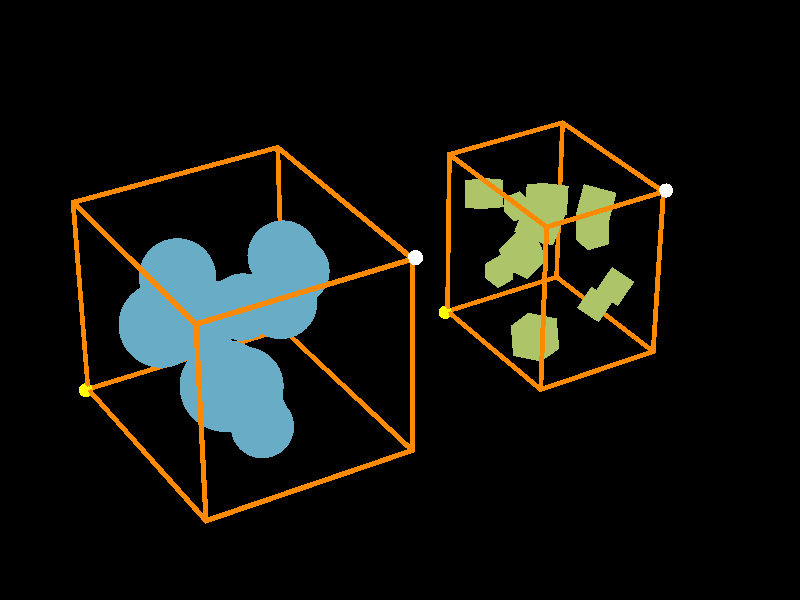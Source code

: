 //	Persistence of Vision Raytracer Version 3.5 Scene Description File
//	File: bounding.pov
//	Author: Fabien Mosen
//	Description:
// This file demonstrates the "min_extent" and "max_extent" functions.
//
// -w320 -h240
// -w800 -h600 +a0.3
//
//*******************************************

#include "colors.inc"

camera {location <100,70,-60> direction z*4 look_at <0,0,0>}
light_source {<400,500,-300> White*2}

#declare r1=seed(0);

//defining and placing the objects groups
#declare Group1 =
blob {
  threshold .6
  #declare I=0;
  #while (I < 1)
    sphere {<-5+rand(r1)*10,-5+rand(r1)*10,-5+rand(r1)*10>,2+rand(r1)*1,5}
    #declare I=I+.1;
  #end
  pigment {SteelBlue}
  finish {phong .7}
  translate z*-10
}

#declare Group2 =
union {
  #declare I=0;
  #while (I < 1)
    box {-1,1 rotate rand(r1)*360
              scale .5+rand(r1)*.5
              translate <-5+rand(r1)*10,-5+rand(r1)*10,-5+rand(r1)*10>
    }
    #declare I=I+.1;
  #end
  pigment {MediumForestGreen}
  translate z*+10
}

object {Group1}
object {Group2}

//a macro to make a box perimeter
#macro BarBox (StartPoint,EndPoint,Thick)
  #local SmallCorner=<min(StartPoint.x,EndPoint.x),min(StartPoint.y,EndPoint.y),min(StartPoint.z,EndPoint.z)>;
  #local BigCorner=<max(StartPoint.x,EndPoint.x),max(StartPoint.y,EndPoint.y),max(StartPoint.z,EndPoint.z)>;
  #local Amplitude=BigCorner-SmallCorner;
  union {
    box {<0,0,0>,<Amplitude.x,Thick,Thick>}
    box {<0,Amplitude.y,0>,<Amplitude.x,Amplitude.y-Thick,Thick>}
    box {<0,0,Amplitude.z>,<Amplitude.x,Thick,Amplitude.z-Thick>}
    box {<0,Amplitude.y,Amplitude.z>,<Amplitude.x,Amplitude.y-Thick,Amplitude.z-Thick>}
  
    box {<0,0,0>,<Thick,Amplitude.y,Thick> translate 0}
    box {<0,0,0>,<Thick,Amplitude.y,Thick> translate <Amplitude.x-Thick,0,0>}
    box {<0,0,0>,<Thick,Amplitude.y,Thick> translate <0,0,Amplitude.z-Thick>}
    box {<0,0,0>,<Thick,Amplitude.y,Thick> translate <Amplitude.x-Thick,0,Amplitude.z-Thick>}
  
    box {0,<Thick,Thick,Amplitude.z>}
    box {0,<Thick,Thick,Amplitude.z> translate <Amplitude.x-Thick,Amplitude.y-Thick,0>}
    box {0,<Thick,Thick,Amplitude.z> translate <0,Amplitude.y-Thick,0>}
    box {0,<Thick,Thick,Amplitude.z> translate <Amplitude.x-Thick,0,0>}
  
    translate SmallCorner
  }
#end

//a macro that uses the bounding info to display the bounding box of an object
#macro ShowBounds (Obj,Col1,Col2,Col3,Thk)
 #local Corner1 = min_extent (Obj);
 #local Corner2 = max_extent (Obj);
 object {BarBox (Corner1,Corner2,Thk) pigment {Col3}}
 sphere {Corner1,Thk*2 pigment {Col1}}
 sphere {Corner2,Thk*2 pigment {Col2}}
#end

//creating the visible bounding limits
ShowBounds (Group1,Yellow,White,OrangeRed,.2)
ShowBounds (Group2,Yellow,White,OrangeRed,.2)
